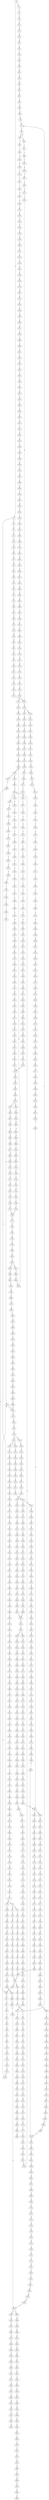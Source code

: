strict digraph  {
	S0 -> S1 [ label = C ];
	S0 -> S2 [ label = A ];
	S1 -> S3 [ label = T ];
	S2 -> S4 [ label = T ];
	S2 -> S5 [ label = C ];
	S3 -> S6 [ label = T ];
	S4 -> S7 [ label = C ];
	S5 -> S8 [ label = G ];
	S5 -> S9 [ label = C ];
	S6 -> S10 [ label = C ];
	S7 -> S11 [ label = C ];
	S8 -> S12 [ label = C ];
	S9 -> S13 [ label = C ];
	S10 -> S14 [ label = G ];
	S11 -> S15 [ label = G ];
	S12 -> S16 [ label = G ];
	S13 -> S17 [ label = G ];
	S14 -> S18 [ label = T ];
	S15 -> S19 [ label = C ];
	S16 -> S20 [ label = C ];
	S17 -> S21 [ label = T ];
	S18 -> S22 [ label = A ];
	S19 -> S23 [ label = A ];
	S20 -> S24 [ label = A ];
	S21 -> S25 [ label = A ];
	S22 -> S26 [ label = C ];
	S23 -> S27 [ label = C ];
	S24 -> S28 [ label = C ];
	S25 -> S29 [ label = C ];
	S26 -> S30 [ label = T ];
	S27 -> S31 [ label = G ];
	S28 -> S32 [ label = G ];
	S29 -> S33 [ label = G ];
	S30 -> S34 [ label = T ];
	S31 -> S35 [ label = T ];
	S32 -> S36 [ label = T ];
	S33 -> S37 [ label = T ];
	S34 -> S38 [ label = C ];
	S35 -> S39 [ label = C ];
	S36 -> S40 [ label = C ];
	S37 -> S41 [ label = C ];
	S38 -> S42 [ label = A ];
	S39 -> S43 [ label = G ];
	S40 -> S44 [ label = C ];
	S41 -> S45 [ label = C ];
	S42 -> S46 [ label = A ];
	S43 -> S47 [ label = A ];
	S44 -> S48 [ label = A ];
	S45 -> S49 [ label = A ];
	S46 -> S50 [ label = G ];
	S47 -> S51 [ label = G ];
	S48 -> S52 [ label = G ];
	S49 -> S53 [ label = G ];
	S50 -> S54 [ label = C ];
	S51 -> S55 [ label = C ];
	S52 -> S56 [ label = C ];
	S53 -> S56 [ label = C ];
	S54 -> S57 [ label = G ];
	S55 -> S58 [ label = G ];
	S56 -> S59 [ label = T ];
	S56 -> S60 [ label = G ];
	S57 -> S61 [ label = A ];
	S58 -> S62 [ label = A ];
	S59 -> S63 [ label = T ];
	S60 -> S64 [ label = A ];
	S61 -> S65 [ label = G ];
	S62 -> S66 [ label = G ];
	S63 -> S67 [ label = C ];
	S64 -> S68 [ label = G ];
	S65 -> S69 [ label = T ];
	S66 -> S70 [ label = T ];
	S67 -> S71 [ label = A ];
	S68 -> S72 [ label = T ];
	S69 -> S73 [ label = C ];
	S70 -> S74 [ label = C ];
	S71 -> S75 [ label = C ];
	S72 -> S76 [ label = C ];
	S73 -> S77 [ label = C ];
	S74 -> S78 [ label = G ];
	S75 -> S79 [ label = G ];
	S76 -> S77 [ label = C ];
	S76 -> S80 [ label = T ];
	S77 -> S81 [ label = C ];
	S78 -> S82 [ label = A ];
	S79 -> S83 [ label = C ];
	S80 -> S84 [ label = C ];
	S81 -> S85 [ label = T ];
	S81 -> S86 [ label = G ];
	S82 -> S87 [ label = A ];
	S83 -> S88 [ label = C ];
	S84 -> S89 [ label = G ];
	S85 -> S90 [ label = C ];
	S86 -> S91 [ label = C ];
	S87 -> S92 [ label = C ];
	S88 -> S93 [ label = C ];
	S89 -> S94 [ label = T ];
	S90 -> S95 [ label = C ];
	S91 -> S96 [ label = C ];
	S92 -> S97 [ label = C ];
	S93 -> S98 [ label = T ];
	S94 -> S99 [ label = C ];
	S95 -> S100 [ label = G ];
	S96 -> S101 [ label = T ];
	S97 -> S102 [ label = T ];
	S98 -> S103 [ label = T ];
	S99 -> S104 [ label = T ];
	S100 -> S105 [ label = G ];
	S101 -> S106 [ label = G ];
	S102 -> S107 [ label = G ];
	S103 -> S108 [ label = C ];
	S104 -> S109 [ label = G ];
	S105 -> S110 [ label = T ];
	S106 -> S111 [ label = T ];
	S107 -> S112 [ label = T ];
	S108 -> S113 [ label = A ];
	S109 -> S114 [ label = T ];
	S110 -> S115 [ label = C ];
	S111 -> S116 [ label = C ];
	S112 -> S117 [ label = C ];
	S113 -> S118 [ label = T ];
	S114 -> S119 [ label = T ];
	S115 -> S120 [ label = T ];
	S116 -> S121 [ label = G ];
	S117 -> S122 [ label = G ];
	S118 -> S123 [ label = C ];
	S119 -> S124 [ label = C ];
	S120 -> S125 [ label = G ];
	S121 -> S126 [ label = C ];
	S122 -> S127 [ label = C ];
	S123 -> S128 [ label = C ];
	S124 -> S129 [ label = C ];
	S125 -> S130 [ label = G ];
	S126 -> S131 [ label = G ];
	S127 -> S131 [ label = G ];
	S128 -> S132 [ label = A ];
	S129 -> S133 [ label = G ];
	S130 -> S134 [ label = A ];
	S131 -> S135 [ label = C ];
	S132 -> S136 [ label = G ];
	S133 -> S137 [ label = T ];
	S134 -> S138 [ label = G ];
	S135 -> S139 [ label = G ];
	S135 -> S140 [ label = A ];
	S136 -> S141 [ label = A ];
	S137 -> S142 [ label = G ];
	S138 -> S143 [ label = G ];
	S139 -> S144 [ label = A ];
	S140 -> S145 [ label = A ];
	S141 -> S146 [ label = A ];
	S142 -> S147 [ label = G ];
	S143 -> S148 [ label = G ];
	S144 -> S149 [ label = G ];
	S145 -> S150 [ label = C ];
	S146 -> S151 [ label = C ];
	S147 -> S152 [ label = C ];
	S148 -> S153 [ label = T ];
	S149 -> S154 [ label = C ];
	S150 -> S155 [ label = C ];
	S151 -> S156 [ label = C ];
	S152 -> S157 [ label = C ];
	S153 -> S158 [ label = G ];
	S154 -> S159 [ label = A ];
	S155 -> S160 [ label = C ];
	S156 -> S161 [ label = A ];
	S156 -> S162 [ label = G ];
	S157 -> S163 [ label = C ];
	S158 -> S164 [ label = T ];
	S159 -> S165 [ label = G ];
	S160 -> S166 [ label = G ];
	S161 -> S167 [ label = G ];
	S161 -> S168 [ label = C ];
	S162 -> S169 [ label = G ];
	S163 -> S170 [ label = G ];
	S164 -> S171 [ label = T ];
	S165 -> S172 [ label = T ];
	S166 -> S173 [ label = T ];
	S167 -> S174 [ label = A ];
	S168 -> S175 [ label = C ];
	S169 -> S176 [ label = A ];
	S170 -> S177 [ label = T ];
	S171 -> S178 [ label = C ];
	S172 -> S179 [ label = G ];
	S173 -> S180 [ label = A ];
	S174 -> S181 [ label = C ];
	S175 -> S182 [ label = A ];
	S176 -> S183 [ label = C ];
	S177 -> S184 [ label = C ];
	S178 -> S185 [ label = C ];
	S179 -> S186 [ label = C ];
	S180 -> S187 [ label = C ];
	S181 -> S188 [ label = T ];
	S182 -> S189 [ label = C ];
	S183 -> S190 [ label = G ];
	S184 -> S191 [ label = C ];
	S185 -> S192 [ label = A ];
	S186 -> S193 [ label = A ];
	S187 -> S194 [ label = A ];
	S188 -> S195 [ label = C ];
	S189 -> S196 [ label = C ];
	S190 -> S197 [ label = C ];
	S191 -> S198 [ label = A ];
	S192 -> S199 [ label = G ];
	S193 -> S200 [ label = A ];
	S194 -> S201 [ label = G ];
	S195 -> S202 [ label = C ];
	S196 -> S203 [ label = C ];
	S197 -> S204 [ label = C ];
	S198 -> S205 [ label = G ];
	S199 -> S206 [ label = C ];
	S200 -> S207 [ label = C ];
	S201 -> S208 [ label = C ];
	S202 -> S209 [ label = C ];
	S203 -> S210 [ label = C ];
	S204 -> S211 [ label = C ];
	S205 -> S212 [ label = T ];
	S206 -> S213 [ label = A ];
	S207 -> S214 [ label = A ];
	S208 -> S215 [ label = A ];
	S209 -> S216 [ label = A ];
	S210 -> S217 [ label = T ];
	S211 -> S218 [ label = A ];
	S212 -> S219 [ label = A ];
	S213 -> S220 [ label = G ];
	S214 -> S221 [ label = G ];
	S215 -> S222 [ label = G ];
	S216 -> S223 [ label = T ];
	S217 -> S224 [ label = T ];
	S218 -> S225 [ label = T ];
	S219 -> S226 [ label = G ];
	S220 -> S227 [ label = A ];
	S221 -> S228 [ label = C ];
	S222 -> S229 [ label = G ];
	S223 -> S230 [ label = C ];
	S224 -> S231 [ label = C ];
	S225 -> S232 [ label = C ];
	S226 -> S233 [ label = G ];
	S226 -> S234 [ label = C ];
	S227 -> S235 [ label = T ];
	S228 -> S236 [ label = T ];
	S229 -> S237 [ label = T ];
	S230 -> S238 [ label = T ];
	S231 -> S239 [ label = C ];
	S231 -> S240 [ label = G ];
	S232 -> S241 [ label = G ];
	S233 -> S242 [ label = G ];
	S234 -> S243 [ label = T ];
	S235 -> S244 [ label = A ];
	S236 -> S245 [ label = A ];
	S237 -> S246 [ label = G ];
	S238 -> S247 [ label = G ];
	S239 -> S248 [ label = T ];
	S240 -> S249 [ label = A ];
	S241 -> S250 [ label = T ];
	S242 -> S251 [ label = T ];
	S243 -> S252 [ label = C ];
	S244 -> S253 [ label = A ];
	S245 -> S254 [ label = C ];
	S246 -> S255 [ label = C ];
	S247 -> S256 [ label = C ];
	S248 -> S257 [ label = G ];
	S249 -> S258 [ label = T ];
	S250 -> S259 [ label = C ];
	S251 -> S260 [ label = C ];
	S252 -> S261 [ label = C ];
	S253 -> S262 [ label = A ];
	S254 -> S263 [ label = G ];
	S255 -> S264 [ label = A ];
	S256 -> S265 [ label = C ];
	S257 -> S266 [ label = T ];
	S258 -> S267 [ label = C ];
	S259 -> S268 [ label = C ];
	S260 -> S269 [ label = A ];
	S261 -> S270 [ label = A ];
	S262 -> S271 [ label = A ];
	S263 -> S272 [ label = A ];
	S264 -> S273 [ label = C ];
	S265 -> S274 [ label = A ];
	S266 -> S275 [ label = C ];
	S267 -> S276 [ label = G ];
	S268 -> S277 [ label = T ];
	S269 -> S278 [ label = C ];
	S270 -> S279 [ label = C ];
	S271 -> S280 [ label = A ];
	S272 -> S281 [ label = G ];
	S273 -> S282 [ label = G ];
	S274 -> S283 [ label = G ];
	S275 -> S284 [ label = C ];
	S276 -> S285 [ label = T ];
	S277 -> S286 [ label = C ];
	S278 -> S287 [ label = T ];
	S279 -> S288 [ label = C ];
	S280 -> S289 [ label = C ];
	S281 -> S290 [ label = A ];
	S282 -> S291 [ label = C ];
	S283 -> S292 [ label = T ];
	S284 -> S293 [ label = T ];
	S285 -> S294 [ label = T ];
	S286 -> S295 [ label = T ];
	S287 -> S296 [ label = C ];
	S288 -> S297 [ label = G ];
	S289 -> S298 [ label = T ];
	S290 -> S299 [ label = A ];
	S291 -> S300 [ label = G ];
	S292 -> S301 [ label = C ];
	S293 -> S302 [ label = T ];
	S294 -> S303 [ label = T ];
	S295 -> S304 [ label = T ];
	S296 -> S305 [ label = G ];
	S297 -> S306 [ label = G ];
	S298 -> S307 [ label = T ];
	S299 -> S308 [ label = C ];
	S300 -> S309 [ label = G ];
	S301 -> S310 [ label = G ];
	S302 -> S311 [ label = G ];
	S303 -> S312 [ label = G ];
	S304 -> S313 [ label = C ];
	S305 -> S314 [ label = C ];
	S306 -> S315 [ label = A ];
	S307 -> S316 [ label = T ];
	S308 -> S317 [ label = T ];
	S309 -> S318 [ label = T ];
	S310 -> S319 [ label = T ];
	S311 -> S320 [ label = T ];
	S312 -> S321 [ label = T ];
	S313 -> S322 [ label = T ];
	S314 -> S323 [ label = T ];
	S315 -> S324 [ label = C ];
	S316 -> S325 [ label = G ];
	S317 -> S326 [ label = G ];
	S318 -> S327 [ label = G ];
	S319 -> S328 [ label = A ];
	S320 -> S329 [ label = A ];
	S321 -> S330 [ label = A ];
	S322 -> S331 [ label = C ];
	S323 -> S332 [ label = T ];
	S324 -> S333 [ label = G ];
	S325 -> S334 [ label = C ];
	S326 -> S335 [ label = G ];
	S327 -> S336 [ label = C ];
	S328 -> S337 [ label = A ];
	S329 -> S338 [ label = G ];
	S330 -> S339 [ label = G ];
	S331 -> S340 [ label = G ];
	S332 -> S341 [ label = C ];
	S333 -> S342 [ label = T ];
	S334 -> S343 [ label = C ];
	S335 -> S344 [ label = C ];
	S336 -> S345 [ label = C ];
	S337 -> S346 [ label = G ];
	S338 -> S347 [ label = G ];
	S339 -> S348 [ label = G ];
	S340 -> S349 [ label = G ];
	S341 -> S350 [ label = A ];
	S342 -> S351 [ label = C ];
	S343 -> S352 [ label = G ];
	S344 -> S353 [ label = G ];
	S345 -> S354 [ label = G ];
	S346 -> S355 [ label = A ];
	S347 -> S356 [ label = A ];
	S348 -> S357 [ label = A ];
	S349 -> S358 [ label = A ];
	S350 -> S359 [ label = T ];
	S351 -> S360 [ label = G ];
	S352 -> S361 [ label = T ];
	S353 -> S362 [ label = C ];
	S354 -> S363 [ label = C ];
	S355 -> S364 [ label = C ];
	S356 -> S365 [ label = G ];
	S357 -> S366 [ label = A ];
	S358 -> S367 [ label = G ];
	S359 -> S368 [ label = C ];
	S360 -> S369 [ label = T ];
	S361 -> S370 [ label = A ];
	S362 -> S371 [ label = A ];
	S363 -> S372 [ label = A ];
	S364 -> S373 [ label = G ];
	S365 -> S374 [ label = A ];
	S366 -> S375 [ label = A ];
	S367 -> S376 [ label = A ];
	S368 -> S377 [ label = C ];
	S369 -> S378 [ label = G ];
	S370 -> S379 [ label = G ];
	S371 -> S380 [ label = G ];
	S372 -> S381 [ label = A ];
	S373 -> S382 [ label = G ];
	S374 -> S383 [ label = G ];
	S375 -> S384 [ label = G ];
	S376 -> S385 [ label = G ];
	S377 -> S132 [ label = A ];
	S378 -> S386 [ label = A ];
	S379 -> S387 [ label = C ];
	S380 -> S388 [ label = C ];
	S381 -> S389 [ label = C ];
	S382 -> S390 [ label = C ];
	S383 -> S391 [ label = G ];
	S384 -> S392 [ label = G ];
	S385 -> S393 [ label = G ];
	S386 -> S394 [ label = C ];
	S387 -> S395 [ label = C ];
	S388 -> S396 [ label = G ];
	S389 -> S397 [ label = C ];
	S390 -> S398 [ label = T ];
	S391 -> S399 [ label = T ];
	S392 -> S400 [ label = T ];
	S393 -> S401 [ label = T ];
	S394 -> S402 [ label = C ];
	S395 -> S403 [ label = G ];
	S396 -> S404 [ label = G ];
	S397 -> S405 [ label = A ];
	S398 -> S406 [ label = C ];
	S399 -> S407 [ label = C ];
	S400 -> S408 [ label = C ];
	S401 -> S407 [ label = C ];
	S402 -> S409 [ label = G ];
	S403 -> S410 [ label = G ];
	S404 -> S411 [ label = G ];
	S405 -> S412 [ label = G ];
	S406 -> S413 [ label = T ];
	S407 -> S414 [ label = C ];
	S408 -> S415 [ label = C ];
	S409 -> S416 [ label = G ];
	S410 -> S417 [ label = T ];
	S411 -> S418 [ label = T ];
	S412 -> S419 [ label = T ];
	S413 -> S420 [ label = C ];
	S414 -> S421 [ label = C ];
	S415 -> S422 [ label = C ];
	S416 -> S423 [ label = T ];
	S417 -> S424 [ label = G ];
	S418 -> S425 [ label = G ];
	S419 -> S426 [ label = C ];
	S420 -> S427 [ label = G ];
	S421 -> S428 [ label = A ];
	S421 -> S429 [ label = G ];
	S422 -> S430 [ label = G ];
	S423 -> S431 [ label = C ];
	S424 -> S432 [ label = A ];
	S425 -> S433 [ label = C ];
	S426 -> S434 [ label = G ];
	S427 -> S435 [ label = A ];
	S428 -> S436 [ label = G ];
	S429 -> S437 [ label = G ];
	S430 -> S438 [ label = A ];
	S431 -> S439 [ label = G ];
	S432 -> S440 [ label = C ];
	S433 -> S441 [ label = C ];
	S434 -> S442 [ label = C ];
	S435 -> S443 [ label = A ];
	S436 -> S444 [ label = A ];
	S437 -> S445 [ label = A ];
	S438 -> S446 [ label = A ];
	S439 -> S447 [ label = C ];
	S440 -> S448 [ label = G ];
	S441 -> S449 [ label = G ];
	S442 -> S450 [ label = G ];
	S443 -> S451 [ label = G ];
	S444 -> S452 [ label = G ];
	S445 -> S453 [ label = G ];
	S446 -> S454 [ label = G ];
	S447 -> S455 [ label = G ];
	S448 -> S456 [ label = T ];
	S449 -> S457 [ label = C ];
	S450 -> S458 [ label = C ];
	S451 -> S459 [ label = T ];
	S452 -> S460 [ label = C ];
	S453 -> S461 [ label = G ];
	S454 -> S462 [ label = T ];
	S455 -> S463 [ label = T ];
	S456 -> S464 [ label = G ];
	S457 -> S465 [ label = C ];
	S458 -> S466 [ label = A ];
	S459 -> S467 [ label = C ];
	S460 -> S468 [ label = C ];
	S461 -> S469 [ label = C ];
	S462 -> S470 [ label = C ];
	S463 -> S471 [ label = A ];
	S464 -> S472 [ label = G ];
	S465 -> S473 [ label = G ];
	S466 -> S474 [ label = G ];
	S467 -> S475 [ label = G ];
	S468 -> S476 [ label = A ];
	S469 -> S477 [ label = G ];
	S470 -> S478 [ label = G ];
	S471 -> S479 [ label = G ];
	S472 -> S480 [ label = G ];
	S473 -> S481 [ label = G ];
	S474 -> S482 [ label = C ];
	S475 -> S483 [ label = C ];
	S476 -> S484 [ label = C ];
	S477 -> S485 [ label = T ];
	S478 -> S486 [ label = A ];
	S479 -> S487 [ label = C ];
	S480 -> S488 [ label = T ];
	S481 -> S489 [ label = T ];
	S482 -> S490 [ label = C ];
	S483 -> S491 [ label = G ];
	S484 -> S492 [ label = G ];
	S485 -> S493 [ label = G ];
	S486 -> S494 [ label = G ];
	S487 -> S495 [ label = C ];
	S488 -> S496 [ label = A ];
	S489 -> S497 [ label = G ];
	S490 -> S498 [ label = G ];
	S491 -> S499 [ label = G ];
	S492 -> S500 [ label = G ];
	S493 -> S501 [ label = G ];
	S494 -> S502 [ label = G ];
	S495 -> S503 [ label = G ];
	S496 -> S504 [ label = C ];
	S497 -> S505 [ label = G ];
	S498 -> S506 [ label = G ];
	S499 -> S507 [ label = C ];
	S500 -> S508 [ label = T ];
	S501 -> S509 [ label = T ];
	S502 -> S510 [ label = T ];
	S503 -> S511 [ label = C ];
	S504 -> S512 [ label = T ];
	S505 -> S513 [ label = T ];
	S506 -> S514 [ label = T ];
	S507 -> S515 [ label = T ];
	S508 -> S516 [ label = T ];
	S509 -> S517 [ label = A ];
	S510 -> S518 [ label = A ];
	S511 -> S519 [ label = T ];
	S512 -> S520 [ label = A ];
	S513 -> S521 [ label = G ];
	S514 -> S522 [ label = G ];
	S515 -> S523 [ label = A ];
	S516 -> S524 [ label = A ];
	S517 -> S525 [ label = T ];
	S518 -> S526 [ label = T ];
	S519 -> S527 [ label = G ];
	S520 -> S528 [ label = T ];
	S521 -> S529 [ label = G ];
	S522 -> S530 [ label = G ];
	S523 -> S531 [ label = T ];
	S524 -> S532 [ label = C ];
	S525 -> S533 [ label = G ];
	S526 -> S534 [ label = A ];
	S527 -> S535 [ label = G ];
	S528 -> S536 [ label = T ];
	S529 -> S537 [ label = A ];
	S530 -> S538 [ label = A ];
	S531 -> S539 [ label = A ];
	S532 -> S540 [ label = T ];
	S533 -> S541 [ label = A ];
	S534 -> S542 [ label = A ];
	S535 -> S543 [ label = A ];
	S536 -> S544 [ label = G ];
	S537 -> S545 [ label = A ];
	S538 -> S546 [ label = A ];
	S539 -> S547 [ label = G ];
	S540 -> S548 [ label = G ];
	S541 -> S549 [ label = G ];
	S542 -> S550 [ label = G ];
	S543 -> S551 [ label = A ];
	S544 -> S552 [ label = G ];
	S545 -> S553 [ label = C ];
	S546 -> S554 [ label = G ];
	S547 -> S555 [ label = T ];
	S548 -> S556 [ label = C ];
	S549 -> S557 [ label = C ];
	S550 -> S558 [ label = T ];
	S551 -> S559 [ label = G ];
	S552 -> S560 [ label = A ];
	S553 -> S561 [ label = C ];
	S554 -> S562 [ label = A ];
	S555 -> S563 [ label = A ];
	S556 -> S564 [ label = A ];
	S557 -> S565 [ label = G ];
	S558 -> S566 [ label = C ];
	S559 -> S567 [ label = A ];
	S560 -> S568 [ label = A ];
	S561 -> S569 [ label = T ];
	S562 -> S570 [ label = A ];
	S563 -> S571 [ label = G ];
	S564 -> S572 [ label = G ];
	S565 -> S573 [ label = G ];
	S566 -> S574 [ label = G ];
	S567 -> S575 [ label = A ];
	S568 -> S576 [ label = C ];
	S569 -> S577 [ label = C ];
	S570 -> S578 [ label = C ];
	S571 -> S579 [ label = C ];
	S572 -> S580 [ label = A ];
	S573 -> S581 [ label = T ];
	S574 -> S582 [ label = T ];
	S575 -> S578 [ label = C ];
	S576 -> S583 [ label = G ];
	S577 -> S584 [ label = G ];
	S578 -> S585 [ label = G ];
	S579 -> S586 [ label = C ];
	S580 -> S587 [ label = C ];
	S581 -> S588 [ label = C ];
	S582 -> S589 [ label = G ];
	S583 -> S590 [ label = G ];
	S584 -> S591 [ label = G ];
	S585 -> S592 [ label = G ];
	S586 -> S593 [ label = G ];
	S587 -> S594 [ label = G ];
	S588 -> S595 [ label = G ];
	S589 -> S596 [ label = G ];
	S590 -> S597 [ label = T ];
	S591 -> S598 [ label = C ];
	S592 -> S599 [ label = C ];
	S593 -> S600 [ label = A ];
	S594 -> S601 [ label = G ];
	S595 -> S602 [ label = C ];
	S596 -> S603 [ label = T ];
	S597 -> S604 [ label = A ];
	S598 -> S605 [ label = A ];
	S599 -> S606 [ label = A ];
	S600 -> S607 [ label = A ];
	S601 -> S608 [ label = A ];
	S602 -> S609 [ label = A ];
	S603 -> S610 [ label = A ];
	S604 -> S611 [ label = C ];
	S605 -> S612 [ label = C ];
	S606 -> S613 [ label = C ];
	S607 -> S614 [ label = A ];
	S608 -> S615 [ label = C ];
	S609 -> S616 [ label = C ];
	S610 -> S617 [ label = C ];
	S611 -> S618 [ label = G ];
	S612 -> S619 [ label = G ];
	S613 -> S620 [ label = C ];
	S613 -> S621 [ label = T ];
	S614 -> S622 [ label = C ];
	S615 -> S623 [ label = A ];
	S616 -> S624 [ label = G ];
	S617 -> S625 [ label = C ];
	S618 -> S626 [ label = A ];
	S619 -> S627 [ label = C ];
	S620 -> S628 [ label = G ];
	S621 -> S629 [ label = G ];
	S622 -> S630 [ label = C ];
	S623 -> S631 [ label = C ];
	S624 -> S632 [ label = C ];
	S625 -> S633 [ label = G ];
	S626 -> S634 [ label = A ];
	S627 -> S635 [ label = G ];
	S628 -> S636 [ label = G ];
	S629 -> S637 [ label = G ];
	S630 -> S638 [ label = C ];
	S631 -> S639 [ label = A ];
	S632 -> S640 [ label = G ];
	S633 -> S641 [ label = G ];
	S634 -> S642 [ label = G ];
	S635 -> S643 [ label = C ];
	S636 -> S644 [ label = G ];
	S637 -> S645 [ label = G ];
	S638 -> S646 [ label = C ];
	S639 -> S647 [ label = C ];
	S640 -> S648 [ label = C ];
	S641 -> S649 [ label = T ];
	S642 -> S650 [ label = A ];
	S643 -> S651 [ label = G ];
	S644 -> S652 [ label = A ];
	S645 -> S653 [ label = A ];
	S646 -> S654 [ label = G ];
	S647 -> S655 [ label = C ];
	S648 -> S651 [ label = G ];
	S649 -> S656 [ label = G ];
	S650 -> S657 [ label = A ];
	S651 -> S658 [ label = C ];
	S651 -> S659 [ label = G ];
	S652 -> S660 [ label = A ];
	S653 -> S661 [ label = A ];
	S654 -> S662 [ label = A ];
	S655 -> S663 [ label = T ];
	S656 -> S664 [ label = G ];
	S657 -> S665 [ label = G ];
	S658 -> S666 [ label = G ];
	S659 -> S667 [ label = C ];
	S660 -> S668 [ label = T ];
	S661 -> S669 [ label = C ];
	S662 -> S670 [ label = C ];
	S663 -> S671 [ label = C ];
	S664 -> S672 [ label = T ];
	S665 -> S673 [ label = T ];
	S666 -> S674 [ label = T ];
	S667 -> S675 [ label = T ];
	S668 -> S676 [ label = T ];
	S669 -> S677 [ label = T ];
	S670 -> S678 [ label = T ];
	S671 -> S679 [ label = T ];
	S672 -> S680 [ label = T ];
	S673 -> S681 [ label = G ];
	S674 -> S682 [ label = C ];
	S675 -> S683 [ label = G ];
	S676 -> S684 [ label = G ];
	S677 -> S685 [ label = G ];
	S678 -> S686 [ label = A ];
	S679 -> S687 [ label = A ];
	S680 -> S688 [ label = A ];
	S681 -> S689 [ label = T ];
	S682 -> S690 [ label = G ];
	S683 -> S691 [ label = G ];
	S684 -> S692 [ label = A ];
	S685 -> S693 [ label = G ];
	S686 -> S694 [ label = G ];
	S687 -> S695 [ label = G ];
	S688 -> S696 [ label = G ];
	S689 -> S697 [ label = C ];
	S690 -> S698 [ label = A ];
	S691 -> S699 [ label = A ];
	S692 -> S700 [ label = A ];
	S693 -> S701 [ label = A ];
	S694 -> S702 [ label = A ];
	S695 -> S703 [ label = A ];
	S696 -> S704 [ label = A ];
	S697 -> S705 [ label = C ];
	S698 -> S706 [ label = C ];
	S699 -> S707 [ label = A ];
	S700 -> S708 [ label = C ];
	S701 -> S709 [ label = C ];
	S702 -> S710 [ label = A ];
	S703 -> S711 [ label = A ];
	S704 -> S712 [ label = A ];
	S705 -> S713 [ label = T ];
	S706 -> S714 [ label = G ];
	S707 -> S715 [ label = T ];
	S708 -> S716 [ label = C ];
	S709 -> S717 [ label = C ];
	S710 -> S718 [ label = T ];
	S711 -> S719 [ label = C ];
	S712 -> S720 [ label = G ];
	S713 -> S721 [ label = G ];
	S714 -> S722 [ label = C ];
	S715 -> S723 [ label = G ];
	S716 -> S724 [ label = C ];
	S717 -> S725 [ label = C ];
	S718 -> S726 [ label = C ];
	S719 -> S727 [ label = G ];
	S720 -> S728 [ label = G ];
	S721 -> S729 [ label = G ];
	S722 -> S730 [ label = G ];
	S723 -> S731 [ label = G ];
	S724 -> S732 [ label = G ];
	S725 -> S733 [ label = G ];
	S726 -> S734 [ label = G ];
	S727 -> S735 [ label = A ];
	S728 -> S736 [ label = G ];
	S729 -> S737 [ label = C ];
	S730 -> S738 [ label = C ];
	S731 -> S739 [ label = G ];
	S732 -> S740 [ label = T ];
	S733 -> S741 [ label = T ];
	S734 -> S742 [ label = G ];
	S735 -> S743 [ label = G ];
	S736 -> S744 [ label = G ];
	S737 -> S745 [ label = C ];
	S738 -> S746 [ label = C ];
	S739 -> S747 [ label = G ];
	S740 -> S748 [ label = C ];
	S741 -> S749 [ label = C ];
	S742 -> S750 [ label = G ];
	S743 -> S751 [ label = G ];
	S744 -> S752 [ label = G ];
	S745 -> S753 [ label = T ];
	S746 -> S754 [ label = T ];
	S747 -> S755 [ label = T ];
	S748 -> S756 [ label = T ];
	S749 -> S757 [ label = T ];
	S750 -> S758 [ label = T ];
	S751 -> S759 [ label = T ];
	S752 -> S760 [ label = T ];
	S753 -> S761 [ label = G ];
	S754 -> S762 [ label = C ];
	S755 -> S763 [ label = C ];
	S756 -> S764 [ label = C ];
	S757 -> S764 [ label = C ];
	S758 -> S765 [ label = A ];
	S759 -> S766 [ label = G ];
	S760 -> S767 [ label = C ];
	S761 -> S768 [ label = G ];
	S762 -> S769 [ label = G ];
	S763 -> S770 [ label = C ];
	S764 -> S771 [ label = G ];
	S765 -> S772 [ label = T ];
	S766 -> S773 [ label = T ];
	S767 -> S774 [ label = C ];
	S768 -> S775 [ label = G ];
	S769 -> S776 [ label = G ];
	S770 -> S777 [ label = G ];
	S771 -> S778 [ label = G ];
	S772 -> S779 [ label = C ];
	S773 -> S780 [ label = C ];
	S774 -> S781 [ label = G ];
	S775 -> S782 [ label = T ];
	S776 -> S783 [ label = G ];
	S777 -> S784 [ label = C ];
	S778 -> S785 [ label = C ];
	S779 -> S786 [ label = C ];
	S780 -> S787 [ label = C ];
	S781 -> S788 [ label = T ];
	S782 -> S789 [ label = C ];
	S783 -> S790 [ label = C ];
	S784 -> S791 [ label = C ];
	S785 -> S792 [ label = A ];
	S786 -> S793 [ label = C ];
	S787 -> S794 [ label = C ];
	S788 -> S795 [ label = C ];
	S789 -> S796 [ label = C ];
	S790 -> S797 [ label = T ];
	S791 -> S798 [ label = G ];
	S792 -> S799 [ label = C ];
	S793 -> S800 [ label = G ];
	S794 -> S801 [ label = T ];
	S795 -> S802 [ label = G ];
	S796 -> S803 [ label = C ];
	S797 -> S804 [ label = C ];
	S798 -> S805 [ label = G ];
	S799 -> S806 [ label = C ];
	S800 -> S807 [ label = A ];
	S801 -> S808 [ label = G ];
	S802 -> S809 [ label = G ];
	S803 -> S810 [ label = G ];
	S804 -> S811 [ label = A ];
	S805 -> S812 [ label = A ];
	S806 -> S813 [ label = G ];
	S807 -> S814 [ label = A ];
	S808 -> S815 [ label = T ];
	S809 -> S816 [ label = A ];
	S810 -> S817 [ label = A ];
	S811 -> S818 [ label = C ];
	S812 -> S819 [ label = A ];
	S813 -> S820 [ label = A ];
	S814 -> S821 [ label = A ];
	S815 -> S822 [ label = C ];
	S816 -> S823 [ label = A ];
	S817 -> S824 [ label = G ];
	S818 -> S825 [ label = G ];
	S819 -> S826 [ label = C ];
	S820 -> S827 [ label = G ];
	S820 -> S828 [ label = A ];
	S821 -> S829 [ label = G ];
	S822 -> S830 [ label = C ];
	S823 -> S831 [ label = C ];
	S824 -> S832 [ label = T ];
	S825 -> S833 [ label = T ];
	S826 -> S834 [ label = T ];
	S827 -> S835 [ label = T ];
	S828 -> S836 [ label = T ];
	S829 -> S837 [ label = T ];
	S830 -> S838 [ label = T ];
	S831 -> S839 [ label = A ];
	S831 -> S840 [ label = T ];
	S832 -> S841 [ label = C ];
	S833 -> S842 [ label = C ];
	S834 -> S843 [ label = G ];
	S835 -> S844 [ label = C ];
	S836 -> S845 [ label = G ];
	S837 -> S846 [ label = G ];
	S838 -> S847 [ label = A ];
	S839 -> S848 [ label = G ];
	S840 -> S849 [ label = A ];
	S841 -> S850 [ label = C ];
	S842 -> S851 [ label = C ];
	S843 -> S852 [ label = C ];
	S844 -> S853 [ label = C ];
	S845 -> S854 [ label = T ];
	S846 -> S855 [ label = T ];
	S847 -> S856 [ label = C ];
	S848 -> S857 [ label = G ];
	S849 -> S858 [ label = C ];
	S850 -> S859 [ label = A ];
	S851 -> S860 [ label = A ];
	S852 -> S861 [ label = A ];
	S853 -> S859 [ label = A ];
	S854 -> S862 [ label = A ];
	S855 -> S863 [ label = C ];
	S856 -> S864 [ label = T ];
	S857 -> S865 [ label = A ];
	S858 -> S866 [ label = A ];
	S859 -> S867 [ label = G ];
	S860 -> S52 [ label = G ];
	S861 -> S868 [ label = A ];
	S862 -> S869 [ label = G ];
	S863 -> S870 [ label = G ];
	S864 -> S871 [ label = A ];
	S865 -> S872 [ label = A ];
	S866 -> S873 [ label = A ];
	S867 -> S874 [ label = T ];
	S867 -> S875 [ label = C ];
	S868 -> S876 [ label = C ];
	S869 -> S877 [ label = T ];
	S870 -> S878 [ label = T ];
	S871 -> S879 [ label = C ];
	S872 -> S880 [ label = T ];
	S873 -> S881 [ label = C ];
	S874 -> S882 [ label = A ];
	S875 -> S883 [ label = T ];
	S876 -> S884 [ label = C ];
	S877 -> S885 [ label = T ];
	S878 -> S886 [ label = C ];
	S879 -> S887 [ label = C ];
	S880 -> S888 [ label = A ];
	S881 -> S889 [ label = G ];
	S882 -> S226 [ label = G ];
	S883 -> S63 [ label = T ];
	S884 -> S890 [ label = A ];
	S885 -> S891 [ label = T ];
	S886 -> S892 [ label = G ];
	S887 -> S893 [ label = A ];
	S888 -> S894 [ label = G ];
	S889 -> S895 [ label = A ];
	S890 -> S896 [ label = G ];
	S891 -> S897 [ label = C ];
	S892 -> S898 [ label = G ];
	S893 -> S899 [ label = G ];
	S894 -> S900 [ label = T ];
	S895 -> S901 [ label = A ];
	S896 -> S902 [ label = A ];
	S897 -> S903 [ label = A ];
	S898 -> S904 [ label = A ];
	S899 -> S905 [ label = G ];
	S900 -> S906 [ label = C ];
	S901 -> S907 [ label = A ];
	S902 -> S908 [ label = A ];
	S903 -> S909 [ label = C ];
	S904 -> S910 [ label = A ];
	S905 -> S911 [ label = A ];
	S906 -> S912 [ label = T ];
	S907 -> S913 [ label = A ];
	S908 -> S914 [ label = C ];
	S909 -> S915 [ label = T ];
	S910 -> S831 [ label = C ];
	S911 -> S916 [ label = G ];
	S912 -> S917 [ label = C ];
	S913 -> S918 [ label = C ];
	S914 -> S919 [ label = A ];
	S915 -> S920 [ label = C ];
	S916 -> S921 [ label = A ];
	S917 -> S922 [ label = T ];
	S918 -> S923 [ label = A ];
	S919 -> S924 [ label = G ];
	S920 -> S925 [ label = C ];
	S921 -> S926 [ label = G ];
	S922 -> S927 [ label = C ];
	S923 -> S928 [ label = G ];
	S924 -> S929 [ label = C ];
	S925 -> S930 [ label = T ];
	S926 -> S931 [ label = T ];
	S927 -> S932 [ label = T ];
	S928 -> S933 [ label = A ];
	S929 -> S934 [ label = C ];
	S930 -> S935 [ label = T ];
	S931 -> S936 [ label = C ];
	S932 -> S937 [ label = G ];
	S933 -> S938 [ label = A ];
	S934 -> S939 [ label = G ];
	S935 -> S940 [ label = T ];
	S936 -> S941 [ label = A ];
	S937 -> S942 [ label = A ];
	S938 -> S943 [ label = G ];
	S939 -> S944 [ label = T ];
	S940 -> S945 [ label = C ];
	S941 -> S946 [ label = G ];
	S942 -> S947 [ label = G ];
	S943 -> S948 [ label = G ];
	S944 -> S949 [ label = C ];
	S945 -> S950 [ label = A ];
	S946 -> S951 [ label = G ];
	S947 -> S952 [ label = T ];
	S948 -> S953 [ label = G ];
	S949 -> S954 [ label = C ];
	S950 -> S955 [ label = T ];
	S951 -> S956 [ label = A ];
	S952 -> S957 [ label = A ];
	S953 -> S958 [ label = G ];
	S954 -> S959 [ label = T ];
	S955 -> S960 [ label = C ];
	S956 -> S961 [ label = C ];
	S958 -> S962 [ label = T ];
	S959 -> S963 [ label = C ];
	S960 -> S964 [ label = C ];
	S961 -> S965 [ label = C ];
	S962 -> S966 [ label = C ];
	S963 -> S967 [ label = T ];
	S964 -> S968 [ label = A ];
	S965 -> S969 [ label = A ];
	S966 -> S970 [ label = T ];
	S967 -> S971 [ label = G ];
	S968 -> S136 [ label = G ];
	S969 -> S972 [ label = G ];
	S970 -> S973 [ label = C ];
	S971 -> S974 [ label = T ];
	S972 -> S975 [ label = T ];
	S973 -> S976 [ label = T ];
	S974 -> S977 [ label = C ];
	S975 -> S978 [ label = C ];
	S976 -> S979 [ label = C ];
	S977 -> S980 [ label = G ];
	S978 -> S981 [ label = T ];
	S979 -> S982 [ label = G ];
	S980 -> S983 [ label = T ];
	S981 -> S984 [ label = C ];
	S982 -> S985 [ label = T ];
	S983 -> S986 [ label = G ];
	S984 -> S987 [ label = T ];
	S985 -> S988 [ label = G ];
	S986 -> S989 [ label = G ];
	S987 -> S990 [ label = G ];
	S988 -> S991 [ label = G ];
	S989 -> S992 [ label = T ];
	S990 -> S993 [ label = T ];
	S991 -> S994 [ label = T ];
	S992 -> S610 [ label = A ];
	S993 -> S995 [ label = A ];
	S994 -> S996 [ label = A ];
}
